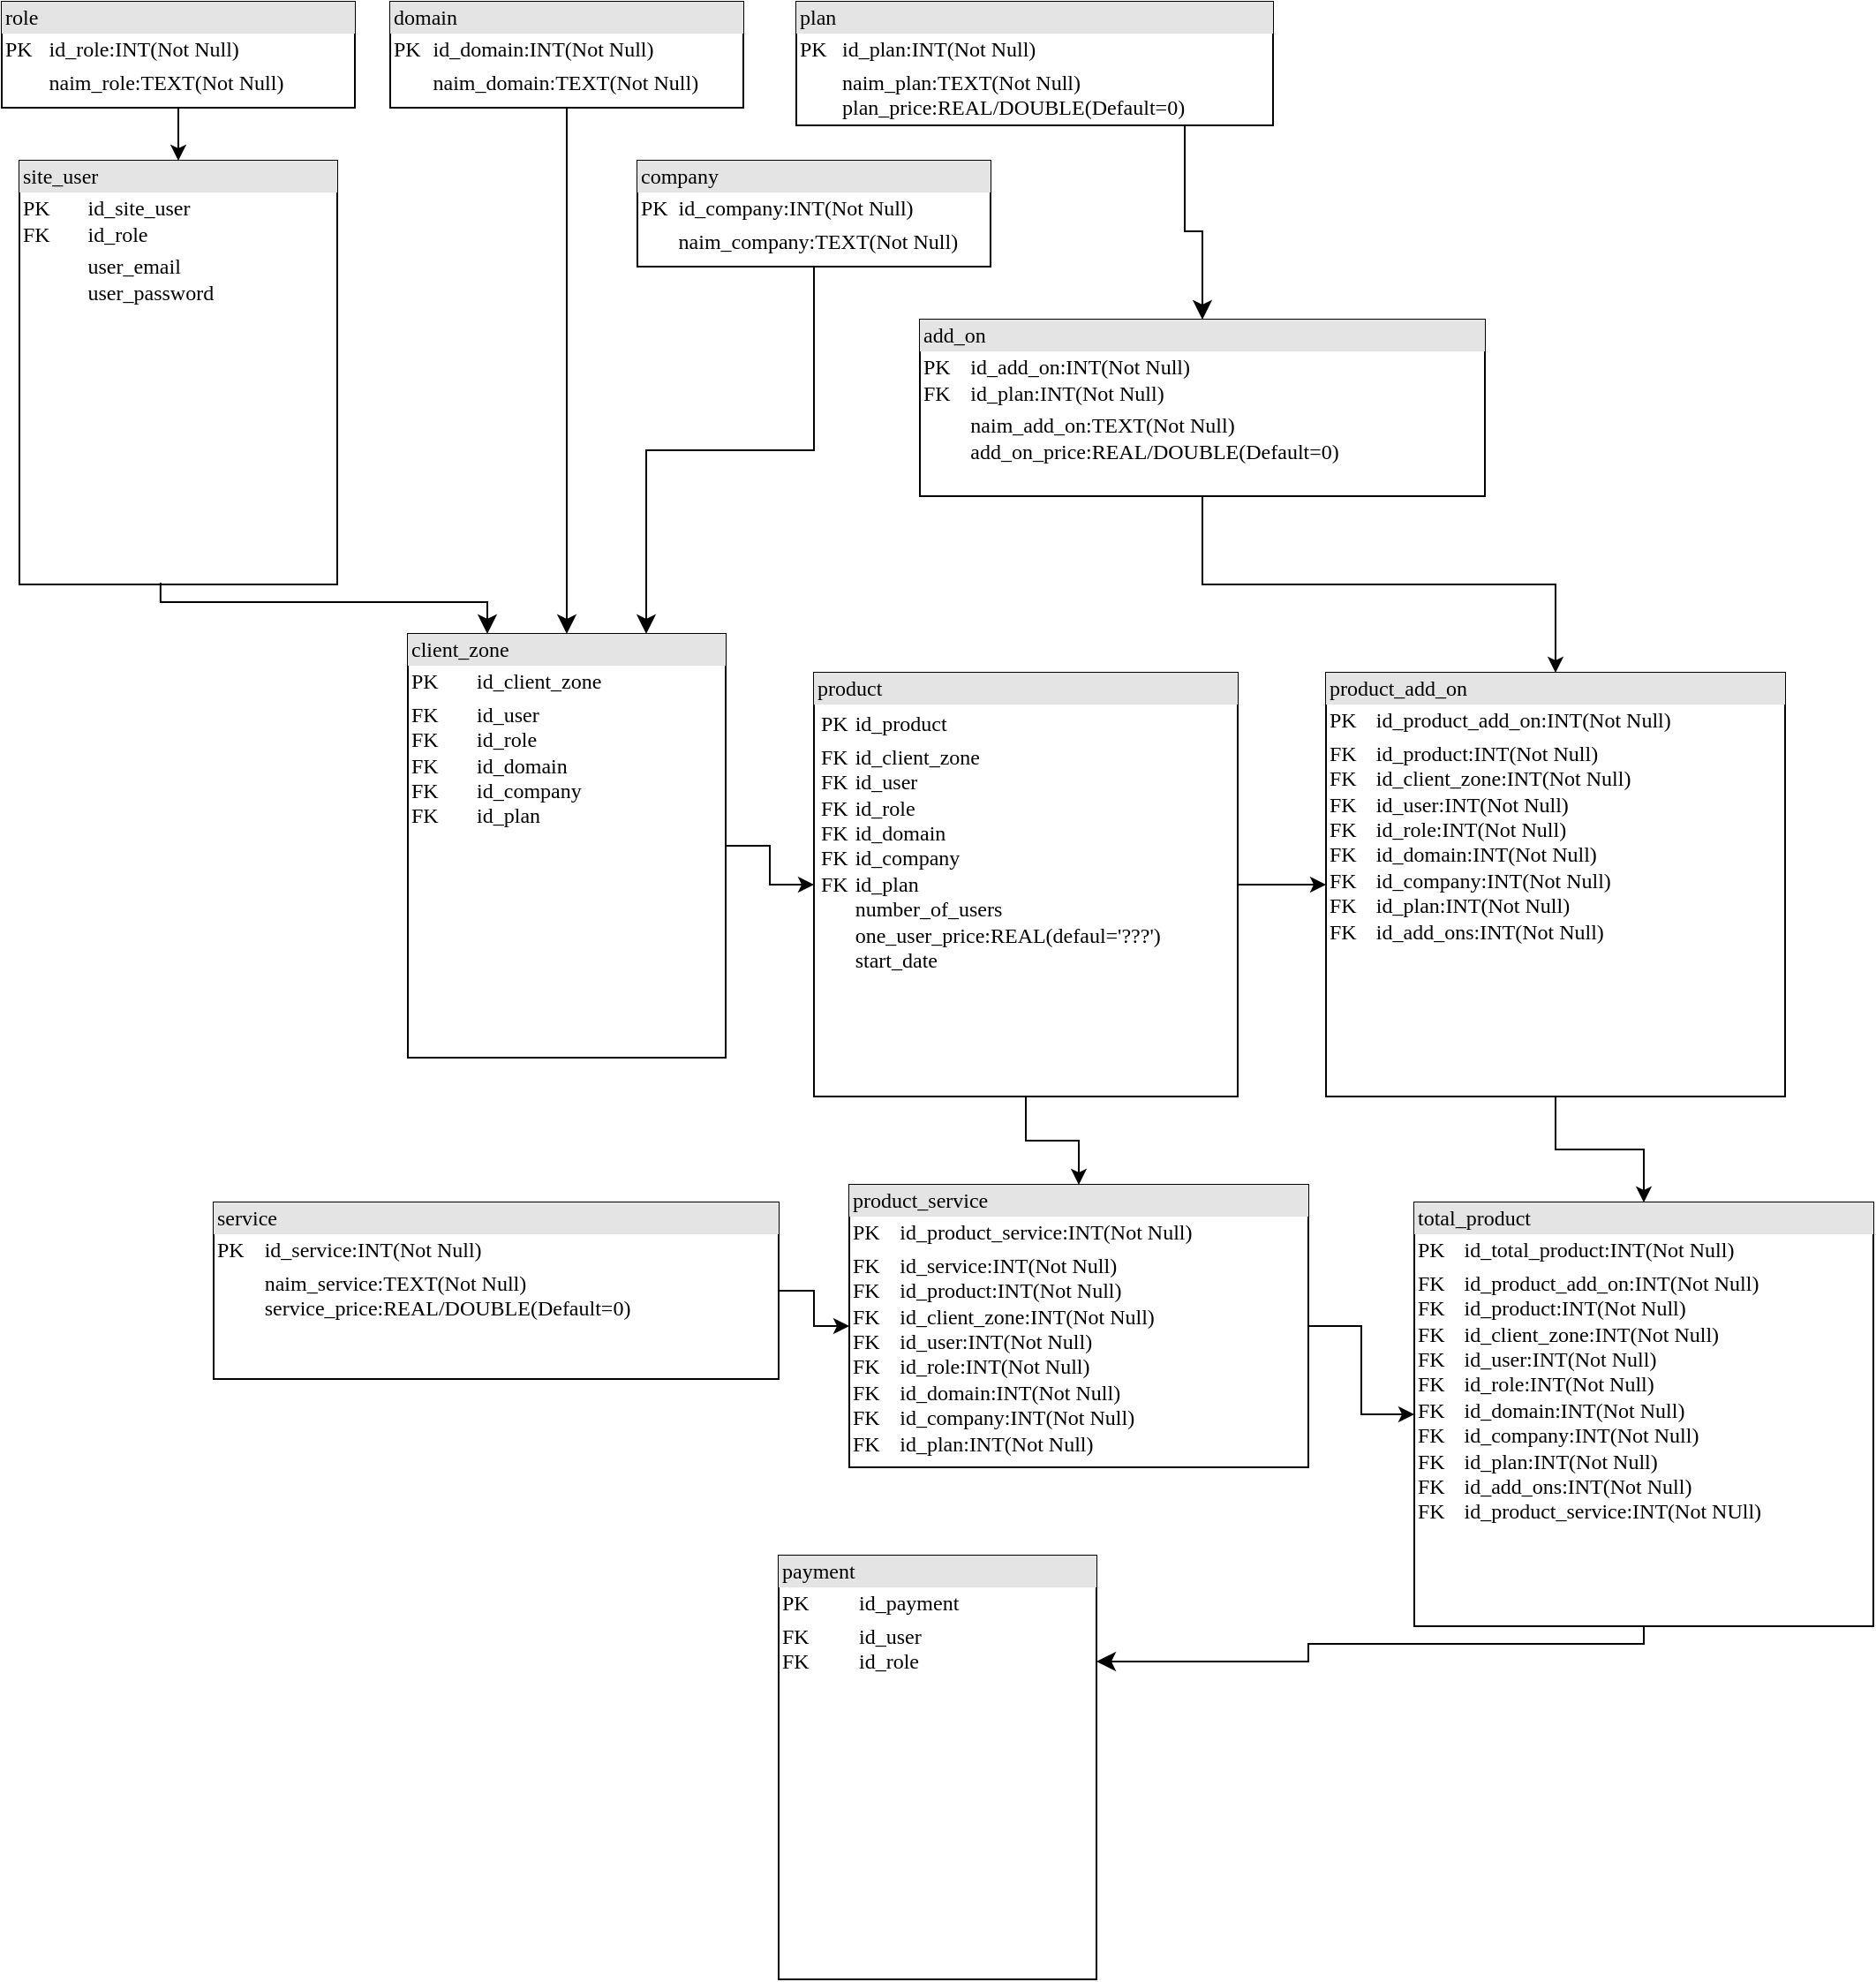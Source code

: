 <mxfile version="24.7.6">
  <diagram name="Page-1" id="2ca16b54-16f6-2749-3443-fa8db7711227">
    <mxGraphModel dx="2049" dy="1066" grid="1" gridSize="10" guides="1" tooltips="1" connect="1" arrows="1" fold="1" page="1" pageScale="1" pageWidth="1100" pageHeight="850" background="none" math="0" shadow="0">
      <root>
        <mxCell id="0" />
        <mxCell id="1" parent="0" />
        <mxCell id="AzIVrKy-8qw924ALMH5h-3" value="&lt;div style=&quot;box-sizing: border-box ; width: 100% ; background: #e4e4e4 ; padding: 2px&quot;&gt;payment&lt;/div&gt;&lt;table style=&quot;width: 100% ; font-size: 1em&quot; cellpadding=&quot;2&quot; cellspacing=&quot;0&quot;&gt;&lt;tbody&gt;&lt;tr&gt;&lt;td&gt;PK&lt;/td&gt;&lt;td&gt;id_payment&lt;/td&gt;&lt;/tr&gt;&lt;tr&gt;&lt;td&gt;FK&lt;br&gt;FK&lt;/td&gt;&lt;td&gt;id_user&lt;br&gt;id_role&lt;/td&gt;&lt;/tr&gt;&lt;tr&gt;&lt;td&gt;&lt;/td&gt;&lt;td&gt;&lt;/td&gt;&lt;/tr&gt;&lt;/tbody&gt;&lt;/table&gt;" style="verticalAlign=top;align=left;overflow=fill;html=1;rounded=0;shadow=0;comic=0;labelBackgroundColor=none;strokeWidth=1;fontFamily=Verdana;fontSize=12" vertex="1" parent="1">
          <mxGeometry x="530" y="900" width="180" height="240" as="geometry" />
        </mxCell>
        <mxCell id="AzIVrKy-8qw924ALMH5h-4" value="&lt;div style=&quot;box-sizing: border-box ; width: 100% ; background: #e4e4e4 ; padding: 2px&quot;&gt;site_user&lt;/div&gt;&lt;table style=&quot;width: 100% ; font-size: 1em&quot; cellpadding=&quot;2&quot; cellspacing=&quot;0&quot;&gt;&lt;tbody&gt;&lt;tr&gt;&lt;td&gt;PK&lt;br&gt;FK&lt;/td&gt;&lt;td&gt;id_site_user&lt;br&gt;id_role&lt;/td&gt;&lt;/tr&gt;&lt;tr&gt;&lt;td&gt;&lt;br&gt;&lt;/td&gt;&lt;td&gt;user_email&lt;br&gt;user_password&lt;br&gt;&lt;br&gt;&lt;/td&gt;&lt;/tr&gt;&lt;tr&gt;&lt;td&gt;&lt;/td&gt;&lt;td&gt;&lt;/td&gt;&lt;/tr&gt;&lt;/tbody&gt;&lt;/table&gt;" style="verticalAlign=top;align=left;overflow=fill;html=1;rounded=0;shadow=0;comic=0;labelBackgroundColor=none;strokeWidth=1;fontFamily=Verdana;fontSize=12" vertex="1" parent="1">
          <mxGeometry x="100" y="110" width="180" height="240" as="geometry" />
        </mxCell>
        <mxCell id="AzIVrKy-8qw924ALMH5h-10" value="" style="edgeStyle=orthogonalEdgeStyle;rounded=0;orthogonalLoop=1;jettySize=auto;html=1;" edge="1" parent="1" source="AzIVrKy-8qw924ALMH5h-5" target="AzIVrKy-8qw924ALMH5h-4">
          <mxGeometry relative="1" as="geometry" />
        </mxCell>
        <mxCell id="AzIVrKy-8qw924ALMH5h-5" value="&lt;div style=&quot;box-sizing: border-box ; width: 100% ; background: #e4e4e4 ; padding: 2px&quot;&gt;role&lt;/div&gt;&lt;table style=&quot;width: 100% ; font-size: 1em&quot; cellpadding=&quot;2&quot; cellspacing=&quot;0&quot;&gt;&lt;tbody&gt;&lt;tr&gt;&lt;td&gt;PK&lt;/td&gt;&lt;td&gt;id_role:INT(Not Null)&lt;/td&gt;&lt;/tr&gt;&lt;tr&gt;&lt;td&gt;&lt;br&gt;&lt;/td&gt;&lt;td&gt;naim_role:TEXT(Not Null)&lt;/td&gt;&lt;/tr&gt;&lt;tr&gt;&lt;td&gt;&lt;/td&gt;&lt;td&gt;&lt;/td&gt;&lt;/tr&gt;&lt;/tbody&gt;&lt;/table&gt;" style="verticalAlign=top;align=left;overflow=fill;html=1;rounded=0;shadow=0;comic=0;labelBackgroundColor=none;strokeWidth=1;fontFamily=Verdana;fontSize=12" vertex="1" parent="1">
          <mxGeometry x="90" y="20" width="200" height="60" as="geometry" />
        </mxCell>
        <mxCell id="AzIVrKy-8qw924ALMH5h-11" value="&lt;div style=&quot;box-sizing: border-box ; width: 100% ; background: #e4e4e4 ; padding: 2px&quot;&gt;domain&lt;/div&gt;&lt;table style=&quot;width: 100% ; font-size: 1em&quot; cellpadding=&quot;2&quot; cellspacing=&quot;0&quot;&gt;&lt;tbody&gt;&lt;tr&gt;&lt;td&gt;PK&lt;/td&gt;&lt;td&gt;id_domain:INT(Not Null)&lt;/td&gt;&lt;/tr&gt;&lt;tr&gt;&lt;td&gt;&lt;br&gt;&lt;/td&gt;&lt;td&gt;naim_domain:TEXT(Not Null)&lt;/td&gt;&lt;/tr&gt;&lt;tr&gt;&lt;td&gt;&lt;/td&gt;&lt;td&gt;&lt;/td&gt;&lt;/tr&gt;&lt;/tbody&gt;&lt;/table&gt;" style="verticalAlign=top;align=left;overflow=fill;html=1;rounded=0;shadow=0;comic=0;labelBackgroundColor=none;strokeWidth=1;fontFamily=Verdana;fontSize=12" vertex="1" parent="1">
          <mxGeometry x="310" y="20" width="200" height="60" as="geometry" />
        </mxCell>
        <mxCell id="AzIVrKy-8qw924ALMH5h-29" value="" style="edgeStyle=orthogonalEdgeStyle;rounded=0;orthogonalLoop=1;jettySize=auto;html=1;" edge="1" parent="1" source="AzIVrKy-8qw924ALMH5h-12" target="AzIVrKy-8qw924ALMH5h-28">
          <mxGeometry relative="1" as="geometry" />
        </mxCell>
        <mxCell id="AzIVrKy-8qw924ALMH5h-12" value="&lt;div style=&quot;box-sizing: border-box ; width: 100% ; background: #e4e4e4 ; padding: 2px&quot;&gt;client_zone&lt;/div&gt;&lt;table style=&quot;width: 100% ; font-size: 1em&quot; cellpadding=&quot;2&quot; cellspacing=&quot;0&quot;&gt;&lt;tbody&gt;&lt;tr&gt;&lt;td&gt;PK&lt;/td&gt;&lt;td&gt;id_client_zone&lt;/td&gt;&lt;/tr&gt;&lt;tr&gt;&lt;td&gt;FK&lt;br&gt;FK&lt;br&gt;FK&lt;br&gt;FK&lt;br&gt;FK&lt;/td&gt;&lt;td&gt;id_user&lt;br&gt;id_role&lt;br&gt;id_domain&lt;br&gt;id_company&lt;br&gt;id_plan&lt;/td&gt;&lt;/tr&gt;&lt;tr&gt;&lt;td&gt;&lt;/td&gt;&lt;td&gt;&lt;/td&gt;&lt;/tr&gt;&lt;/tbody&gt;&lt;/table&gt;" style="verticalAlign=top;align=left;overflow=fill;html=1;rounded=0;shadow=0;comic=0;labelBackgroundColor=none;strokeWidth=1;fontFamily=Verdana;fontSize=12" vertex="1" parent="1">
          <mxGeometry x="320" y="378" width="180" height="240" as="geometry" />
        </mxCell>
        <mxCell id="AzIVrKy-8qw924ALMH5h-13" value="" style="edgeStyle=elbowEdgeStyle;elbow=vertical;endArrow=classic;html=1;curved=0;rounded=0;endSize=8;startSize=8;entryX=0.5;entryY=0;entryDx=0;entryDy=0;exitX=0.5;exitY=1;exitDx=0;exitDy=0;" edge="1" parent="1" source="AzIVrKy-8qw924ALMH5h-11" target="AzIVrKy-8qw924ALMH5h-12">
          <mxGeometry width="50" height="50" relative="1" as="geometry">
            <mxPoint x="485" y="260" as="sourcePoint" />
            <mxPoint x="535" y="210" as="targetPoint" />
          </mxGeometry>
        </mxCell>
        <mxCell id="AzIVrKy-8qw924ALMH5h-14" value="" style="edgeStyle=elbowEdgeStyle;elbow=vertical;endArrow=classic;html=1;curved=0;rounded=0;endSize=8;startSize=8;exitX=0.444;exitY=0.996;exitDx=0;exitDy=0;entryX=0.25;entryY=0;entryDx=0;entryDy=0;exitPerimeter=0;" edge="1" parent="1" source="AzIVrKy-8qw924ALMH5h-4" target="AzIVrKy-8qw924ALMH5h-12">
          <mxGeometry width="50" height="50" relative="1" as="geometry">
            <mxPoint x="310" y="290" as="sourcePoint" />
            <mxPoint x="360" y="240" as="targetPoint" />
            <Array as="points">
              <mxPoint x="280" y="360" />
            </Array>
          </mxGeometry>
        </mxCell>
        <mxCell id="AzIVrKy-8qw924ALMH5h-16" value="&lt;div style=&quot;box-sizing: border-box ; width: 100% ; background: #e4e4e4 ; padding: 2px&quot;&gt;company&lt;/div&gt;&lt;table style=&quot;width: 100% ; font-size: 1em&quot; cellpadding=&quot;2&quot; cellspacing=&quot;0&quot;&gt;&lt;tbody&gt;&lt;tr&gt;&lt;td&gt;PK&lt;/td&gt;&lt;td&gt;id_company:INT(Not Null)&lt;/td&gt;&lt;/tr&gt;&lt;tr&gt;&lt;td&gt;&lt;br&gt;&lt;/td&gt;&lt;td&gt;naim_company:TEXT(Not Null)&lt;/td&gt;&lt;/tr&gt;&lt;tr&gt;&lt;td&gt;&lt;/td&gt;&lt;td&gt;&lt;/td&gt;&lt;/tr&gt;&lt;/tbody&gt;&lt;/table&gt;" style="verticalAlign=top;align=left;overflow=fill;html=1;rounded=0;shadow=0;comic=0;labelBackgroundColor=none;strokeWidth=1;fontFamily=Verdana;fontSize=12" vertex="1" parent="1">
          <mxGeometry x="450" y="110" width="200" height="60" as="geometry" />
        </mxCell>
        <mxCell id="AzIVrKy-8qw924ALMH5h-17" value="" style="edgeStyle=elbowEdgeStyle;elbow=vertical;endArrow=classic;html=1;curved=0;rounded=0;endSize=8;startSize=8;exitX=0.5;exitY=1;exitDx=0;exitDy=0;entryX=0.75;entryY=0;entryDx=0;entryDy=0;" edge="1" parent="1" source="AzIVrKy-8qw924ALMH5h-16" target="AzIVrKy-8qw924ALMH5h-12">
          <mxGeometry width="50" height="50" relative="1" as="geometry">
            <mxPoint x="570" y="280" as="sourcePoint" />
            <mxPoint x="620" y="230" as="targetPoint" />
          </mxGeometry>
        </mxCell>
        <mxCell id="AzIVrKy-8qw924ALMH5h-19" value="&lt;div style=&quot;box-sizing: border-box ; width: 100% ; background: #e4e4e4 ; padding: 2px&quot;&gt;plan&lt;/div&gt;&lt;table style=&quot;width: 100% ; font-size: 1em&quot; cellpadding=&quot;2&quot; cellspacing=&quot;0&quot;&gt;&lt;tbody&gt;&lt;tr&gt;&lt;td&gt;PK&lt;/td&gt;&lt;td&gt;id_plan:INT(Not Null)&lt;/td&gt;&lt;/tr&gt;&lt;tr&gt;&lt;td&gt;&lt;br&gt;&lt;/td&gt;&lt;td&gt;naim_plan:TEXT(Not Null)&lt;br&gt;plan_price:REAL/DOUBLE(Default=0)&lt;/td&gt;&lt;/tr&gt;&lt;/tbody&gt;&lt;/table&gt;" style="verticalAlign=top;align=left;overflow=fill;html=1;rounded=0;shadow=0;comic=0;labelBackgroundColor=none;strokeWidth=1;fontFamily=Verdana;fontSize=12" vertex="1" parent="1">
          <mxGeometry x="540" y="20" width="270" height="70" as="geometry" />
        </mxCell>
        <mxCell id="AzIVrKy-8qw924ALMH5h-26" value="" style="edgeStyle=orthogonalEdgeStyle;rounded=0;orthogonalLoop=1;jettySize=auto;html=1;" edge="1" parent="1" source="AzIVrKy-8qw924ALMH5h-20" target="AzIVrKy-8qw924ALMH5h-25">
          <mxGeometry relative="1" as="geometry" />
        </mxCell>
        <mxCell id="AzIVrKy-8qw924ALMH5h-20" value="&lt;div style=&quot;box-sizing: border-box ; width: 100% ; background: #e4e4e4 ; padding: 2px&quot;&gt;add_on&lt;/div&gt;&lt;table style=&quot;width: 100% ; font-size: 1em&quot; cellpadding=&quot;2&quot; cellspacing=&quot;0&quot;&gt;&lt;tbody&gt;&lt;tr&gt;&lt;td&gt;PK&lt;br&gt;FK&lt;/td&gt;&lt;td&gt;id_add_on:INT(Not Null)&lt;br&gt;id_plan:INT(Not Null)&lt;br&gt;&lt;/td&gt;&lt;/tr&gt;&lt;tr&gt;&lt;td&gt;&lt;br&gt;&lt;/td&gt;&lt;td&gt;naim_add_on:TEXT(Not Null)&lt;br&gt;add_on_price:REAL/DOUBLE(Default=0)&lt;br&gt;&lt;/td&gt;&lt;/tr&gt;&lt;/tbody&gt;&lt;/table&gt;" style="verticalAlign=top;align=left;overflow=fill;html=1;rounded=0;shadow=0;comic=0;labelBackgroundColor=none;strokeWidth=1;fontFamily=Verdana;fontSize=12" vertex="1" parent="1">
          <mxGeometry x="610" y="200" width="320" height="100" as="geometry" />
        </mxCell>
        <mxCell id="AzIVrKy-8qw924ALMH5h-22" value="" style="edgeStyle=segmentEdgeStyle;endArrow=classic;html=1;curved=0;rounded=0;endSize=8;startSize=8;exitX=0.5;exitY=1;exitDx=0;exitDy=0;entryX=0.5;entryY=0;entryDx=0;entryDy=0;" edge="1" parent="1" source="AzIVrKy-8qw924ALMH5h-19" target="AzIVrKy-8qw924ALMH5h-20">
          <mxGeometry width="50" height="50" relative="1" as="geometry">
            <mxPoint x="590" y="430" as="sourcePoint" />
            <mxPoint x="500" y="400" as="targetPoint" />
            <Array as="points">
              <mxPoint x="760" y="90" />
              <mxPoint x="760" y="150" />
              <mxPoint x="770" y="150" />
            </Array>
          </mxGeometry>
        </mxCell>
        <mxCell id="AzIVrKy-8qw924ALMH5h-37" value="" style="edgeStyle=orthogonalEdgeStyle;rounded=0;orthogonalLoop=1;jettySize=auto;html=1;" edge="1" parent="1" source="AzIVrKy-8qw924ALMH5h-25" target="AzIVrKy-8qw924ALMH5h-35">
          <mxGeometry relative="1" as="geometry" />
        </mxCell>
        <mxCell id="AzIVrKy-8qw924ALMH5h-25" value="&lt;div style=&quot;box-sizing: border-box ; width: 100% ; background: #e4e4e4 ; padding: 2px&quot;&gt;product_add_on&lt;/div&gt;&lt;table style=&quot;width: 100% ; font-size: 1em&quot; cellpadding=&quot;2&quot; cellspacing=&quot;0&quot;&gt;&lt;tbody&gt;&lt;tr&gt;&lt;td&gt;PK&lt;/td&gt;&lt;td&gt;id_product_add_on:INT(Not Null)&lt;/td&gt;&lt;/tr&gt;&lt;tr&gt;&lt;td&gt;FK&lt;br&gt;FK&lt;br&gt;FK&lt;br&gt;FK&lt;br&gt;FK&lt;br&gt;FK&lt;br&gt;FK&lt;br&gt;FK&lt;/td&gt;&lt;td&gt;id_product:INT(Not Null)&lt;br&gt;id_client_zone:INT(Not Null)&lt;br&gt;id_user:INT(Not Null)&lt;br&gt;id_role:INT(Not Null)&lt;br&gt;id_domain:INT(Not Null)&lt;br&gt;id_company:INT(Not Null)&lt;br&gt;id_plan:INT(Not Null)&lt;br&gt;id_add_ons:INT(Not Null)&lt;/td&gt;&lt;/tr&gt;&lt;tr&gt;&lt;td&gt;&lt;/td&gt;&lt;td&gt;&lt;/td&gt;&lt;/tr&gt;&lt;/tbody&gt;&lt;/table&gt;" style="verticalAlign=top;align=left;overflow=fill;html=1;rounded=0;shadow=0;comic=0;labelBackgroundColor=none;strokeWidth=1;fontFamily=Verdana;fontSize=12" vertex="1" parent="1">
          <mxGeometry x="840" y="400" width="260" height="240" as="geometry" />
        </mxCell>
        <mxCell id="AzIVrKy-8qw924ALMH5h-30" value="" style="edgeStyle=orthogonalEdgeStyle;rounded=0;orthogonalLoop=1;jettySize=auto;html=1;" edge="1" parent="1" source="AzIVrKy-8qw924ALMH5h-28" target="AzIVrKy-8qw924ALMH5h-25">
          <mxGeometry relative="1" as="geometry" />
        </mxCell>
        <mxCell id="AzIVrKy-8qw924ALMH5h-34" value="" style="edgeStyle=orthogonalEdgeStyle;rounded=0;orthogonalLoop=1;jettySize=auto;html=1;" edge="1" parent="1" source="AzIVrKy-8qw924ALMH5h-28" target="AzIVrKy-8qw924ALMH5h-31">
          <mxGeometry relative="1" as="geometry" />
        </mxCell>
        <mxCell id="AzIVrKy-8qw924ALMH5h-28" value="&lt;div style=&quot;box-sizing: border-box ; width: 100% ; background: #e4e4e4 ; padding: 2px&quot;&gt;product&lt;/div&gt;&lt;table style=&quot;width: 100% ; font-size: 1em&quot; cellpadding=&quot;2&quot; cellspacing=&quot;0&quot;&gt;&lt;tbody&gt;&lt;tr&gt;&lt;td&gt;&lt;table style=&quot;font-size: 1em; width: 180px;&quot; cellpadding=&quot;2&quot; cellspacing=&quot;0&quot;&gt;&lt;tbody&gt;&lt;tr&gt;&lt;td&gt;PK&lt;/td&gt;&lt;td&gt;id_product&lt;/td&gt;&lt;/tr&gt;&lt;tr&gt;&lt;td&gt;FK&lt;br&gt;FK&lt;br&gt;FK&lt;br&gt;FK&lt;br&gt;FK&lt;br&gt;FK&lt;br&gt;&lt;br&gt;&lt;br&gt;&lt;br&gt;&lt;/td&gt;&lt;td&gt;id_client_zone&lt;br&gt;id_user&lt;br&gt;id_role&lt;br&gt;id_domain&lt;br&gt;id_company&lt;br&gt;id_plan&lt;br&gt;number_of_users&lt;br&gt;one_user_price:REAL(defaul=&#39;???&#39;)&lt;br&gt;start_date&lt;/td&gt;&lt;/tr&gt;&lt;/tbody&gt;&lt;/table&gt;&lt;/td&gt;&lt;td&gt;&lt;br&gt;&lt;/td&gt;&lt;/tr&gt;&lt;tr&gt;&lt;td&gt;&lt;/td&gt;&lt;td&gt;&lt;/td&gt;&lt;/tr&gt;&lt;/tbody&gt;&lt;/table&gt;" style="verticalAlign=top;align=left;overflow=fill;html=1;rounded=0;shadow=0;comic=0;labelBackgroundColor=none;strokeWidth=1;fontFamily=Verdana;fontSize=12" vertex="1" parent="1">
          <mxGeometry x="550" y="400" width="240" height="240" as="geometry" />
        </mxCell>
        <mxCell id="AzIVrKy-8qw924ALMH5h-36" value="" style="edgeStyle=orthogonalEdgeStyle;rounded=0;orthogonalLoop=1;jettySize=auto;html=1;" edge="1" parent="1" source="AzIVrKy-8qw924ALMH5h-31" target="AzIVrKy-8qw924ALMH5h-35">
          <mxGeometry relative="1" as="geometry" />
        </mxCell>
        <mxCell id="AzIVrKy-8qw924ALMH5h-31" value="&lt;div style=&quot;box-sizing: border-box ; width: 100% ; background: #e4e4e4 ; padding: 2px&quot;&gt;product_service&lt;/div&gt;&lt;table style=&quot;width: 100% ; font-size: 1em&quot; cellpadding=&quot;2&quot; cellspacing=&quot;0&quot;&gt;&lt;tbody&gt;&lt;tr&gt;&lt;td&gt;PK&lt;/td&gt;&lt;td&gt;id_product_service:INT(Not Null)&lt;/td&gt;&lt;/tr&gt;&lt;tr&gt;&lt;td&gt;FK&lt;br&gt;FK&lt;br&gt;FK&lt;br&gt;FK&lt;br&gt;FK&lt;br&gt;FK&lt;br&gt;FK&lt;br&gt;FK&lt;br&gt;&lt;/td&gt;&lt;td&gt;id_service:INT(Not Null)&lt;br&gt;id_product:INT(Not Null)&lt;br&gt;id_client_zone:INT(Not Null)&lt;br&gt;id_user:INT(Not Null)&lt;br&gt;id_role:INT(Not Null)&lt;br&gt;id_domain:INT(Not Null)&lt;br&gt;id_company:INT(Not Null)&lt;br&gt;id_plan:INT(Not Null)&lt;br&gt;&lt;/td&gt;&lt;/tr&gt;&lt;tr&gt;&lt;td&gt;&lt;/td&gt;&lt;td&gt;&lt;/td&gt;&lt;/tr&gt;&lt;/tbody&gt;&lt;/table&gt;" style="verticalAlign=top;align=left;overflow=fill;html=1;rounded=0;shadow=0;comic=0;labelBackgroundColor=none;strokeWidth=1;fontFamily=Verdana;fontSize=12" vertex="1" parent="1">
          <mxGeometry x="570" y="690" width="260" height="160" as="geometry" />
        </mxCell>
        <mxCell id="AzIVrKy-8qw924ALMH5h-33" value="" style="edgeStyle=orthogonalEdgeStyle;rounded=0;orthogonalLoop=1;jettySize=auto;html=1;" edge="1" parent="1" source="AzIVrKy-8qw924ALMH5h-32" target="AzIVrKy-8qw924ALMH5h-31">
          <mxGeometry relative="1" as="geometry" />
        </mxCell>
        <mxCell id="AzIVrKy-8qw924ALMH5h-32" value="&lt;div style=&quot;box-sizing: border-box ; width: 100% ; background: #e4e4e4 ; padding: 2px&quot;&gt;service&lt;/div&gt;&lt;table style=&quot;width: 100% ; font-size: 1em&quot; cellpadding=&quot;2&quot; cellspacing=&quot;0&quot;&gt;&lt;tbody&gt;&lt;tr&gt;&lt;td&gt;PK&lt;br&gt;&lt;/td&gt;&lt;td&gt;id_service:INT(Not Null)&lt;br&gt;&lt;/td&gt;&lt;/tr&gt;&lt;tr&gt;&lt;td&gt;&lt;br&gt;&lt;/td&gt;&lt;td&gt;naim_service:TEXT(Not Null)&lt;br&gt;service_price:REAL/DOUBLE(Default=0)&lt;br&gt;&lt;/td&gt;&lt;/tr&gt;&lt;/tbody&gt;&lt;/table&gt;" style="verticalAlign=top;align=left;overflow=fill;html=1;rounded=0;shadow=0;comic=0;labelBackgroundColor=none;strokeWidth=1;fontFamily=Verdana;fontSize=12" vertex="1" parent="1">
          <mxGeometry x="210" y="700" width="320" height="100" as="geometry" />
        </mxCell>
        <mxCell id="AzIVrKy-8qw924ALMH5h-35" value="&lt;div style=&quot;box-sizing: border-box ; width: 100% ; background: #e4e4e4 ; padding: 2px&quot;&gt;total_product&lt;/div&gt;&lt;table style=&quot;width: 100% ; font-size: 1em&quot; cellpadding=&quot;2&quot; cellspacing=&quot;0&quot;&gt;&lt;tbody&gt;&lt;tr&gt;&lt;td&gt;PK&lt;/td&gt;&lt;td&gt;id_total_product:INT(Not Null)&lt;/td&gt;&lt;/tr&gt;&lt;tr&gt;&lt;td&gt;FK&lt;br&gt;FK&lt;br&gt;FK&lt;br&gt;FK&lt;br&gt;FK&lt;br&gt;FK&lt;br&gt;FK&lt;br&gt;FK&lt;br&gt;FK&lt;br&gt;FK&lt;/td&gt;&lt;td&gt;id_product_add_on:INT(Not Null)&lt;br&gt;id_product:INT(Not Null)&lt;br&gt;id_client_zone:INT(Not Null)&lt;br&gt;id_user:INT(Not Null)&lt;br&gt;id_role:INT(Not Null)&lt;br&gt;id_domain:INT(Not Null)&lt;br&gt;id_company:INT(Not Null)&lt;br&gt;id_plan:INT(Not Null)&lt;br&gt;id_add_ons:INT(Not Null)&lt;br&gt;id_product_service:INT(Not NUll)&lt;br&gt;&lt;/td&gt;&lt;/tr&gt;&lt;tr&gt;&lt;td&gt;&lt;/td&gt;&lt;td&gt;&lt;/td&gt;&lt;/tr&gt;&lt;/tbody&gt;&lt;/table&gt;" style="verticalAlign=top;align=left;overflow=fill;html=1;rounded=0;shadow=0;comic=0;labelBackgroundColor=none;strokeWidth=1;fontFamily=Verdana;fontSize=12" vertex="1" parent="1">
          <mxGeometry x="890" y="700" width="260" height="240" as="geometry" />
        </mxCell>
        <mxCell id="AzIVrKy-8qw924ALMH5h-38" value="" style="edgeStyle=segmentEdgeStyle;endArrow=classic;html=1;curved=0;rounded=0;endSize=8;startSize=8;exitX=0.5;exitY=1;exitDx=0;exitDy=0;entryX=1;entryY=0.25;entryDx=0;entryDy=0;" edge="1" parent="1" source="AzIVrKy-8qw924ALMH5h-35" target="AzIVrKy-8qw924ALMH5h-3">
          <mxGeometry width="50" height="50" relative="1" as="geometry">
            <mxPoint x="510" y="460" as="sourcePoint" />
            <mxPoint x="560" y="410" as="targetPoint" />
            <Array as="points">
              <mxPoint x="1020" y="950" />
              <mxPoint x="830" y="950" />
              <mxPoint x="830" y="960" />
            </Array>
          </mxGeometry>
        </mxCell>
      </root>
    </mxGraphModel>
  </diagram>
</mxfile>
